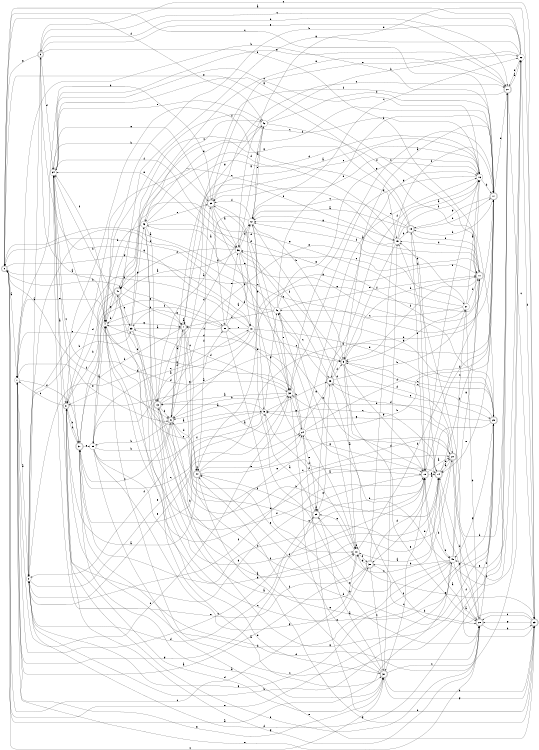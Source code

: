 digraph n38_10 {
__start0 [label="" shape="none"];

rankdir=LR;
size="8,5";

s0 [style="rounded,filled", color="black", fillcolor="white" shape="doublecircle", label="0"];
s1 [style="filled", color="black", fillcolor="white" shape="circle", label="1"];
s2 [style="filled", color="black", fillcolor="white" shape="circle", label="2"];
s3 [style="rounded,filled", color="black", fillcolor="white" shape="doublecircle", label="3"];
s4 [style="filled", color="black", fillcolor="white" shape="circle", label="4"];
s5 [style="filled", color="black", fillcolor="white" shape="circle", label="5"];
s6 [style="rounded,filled", color="black", fillcolor="white" shape="doublecircle", label="6"];
s7 [style="rounded,filled", color="black", fillcolor="white" shape="doublecircle", label="7"];
s8 [style="rounded,filled", color="black", fillcolor="white" shape="doublecircle", label="8"];
s9 [style="rounded,filled", color="black", fillcolor="white" shape="doublecircle", label="9"];
s10 [style="filled", color="black", fillcolor="white" shape="circle", label="10"];
s11 [style="rounded,filled", color="black", fillcolor="white" shape="doublecircle", label="11"];
s12 [style="filled", color="black", fillcolor="white" shape="circle", label="12"];
s13 [style="rounded,filled", color="black", fillcolor="white" shape="doublecircle", label="13"];
s14 [style="rounded,filled", color="black", fillcolor="white" shape="doublecircle", label="14"];
s15 [style="filled", color="black", fillcolor="white" shape="circle", label="15"];
s16 [style="filled", color="black", fillcolor="white" shape="circle", label="16"];
s17 [style="rounded,filled", color="black", fillcolor="white" shape="doublecircle", label="17"];
s18 [style="rounded,filled", color="black", fillcolor="white" shape="doublecircle", label="18"];
s19 [style="rounded,filled", color="black", fillcolor="white" shape="doublecircle", label="19"];
s20 [style="rounded,filled", color="black", fillcolor="white" shape="doublecircle", label="20"];
s21 [style="rounded,filled", color="black", fillcolor="white" shape="doublecircle", label="21"];
s22 [style="filled", color="black", fillcolor="white" shape="circle", label="22"];
s23 [style="rounded,filled", color="black", fillcolor="white" shape="doublecircle", label="23"];
s24 [style="filled", color="black", fillcolor="white" shape="circle", label="24"];
s25 [style="rounded,filled", color="black", fillcolor="white" shape="doublecircle", label="25"];
s26 [style="rounded,filled", color="black", fillcolor="white" shape="doublecircle", label="26"];
s27 [style="filled", color="black", fillcolor="white" shape="circle", label="27"];
s28 [style="rounded,filled", color="black", fillcolor="white" shape="doublecircle", label="28"];
s29 [style="rounded,filled", color="black", fillcolor="white" shape="doublecircle", label="29"];
s30 [style="rounded,filled", color="black", fillcolor="white" shape="doublecircle", label="30"];
s31 [style="rounded,filled", color="black", fillcolor="white" shape="doublecircle", label="31"];
s32 [style="filled", color="black", fillcolor="white" shape="circle", label="32"];
s33 [style="filled", color="black", fillcolor="white" shape="circle", label="33"];
s34 [style="filled", color="black", fillcolor="white" shape="circle", label="34"];
s35 [style="rounded,filled", color="black", fillcolor="white" shape="doublecircle", label="35"];
s36 [style="filled", color="black", fillcolor="white" shape="circle", label="36"];
s37 [style="rounded,filled", color="black", fillcolor="white" shape="doublecircle", label="37"];
s38 [style="rounded,filled", color="black", fillcolor="white" shape="doublecircle", label="38"];
s39 [style="filled", color="black", fillcolor="white" shape="circle", label="39"];
s40 [style="filled", color="black", fillcolor="white" shape="circle", label="40"];
s41 [style="rounded,filled", color="black", fillcolor="white" shape="doublecircle", label="41"];
s42 [style="filled", color="black", fillcolor="white" shape="circle", label="42"];
s43 [style="filled", color="black", fillcolor="white" shape="circle", label="43"];
s44 [style="rounded,filled", color="black", fillcolor="white" shape="doublecircle", label="44"];
s45 [style="filled", color="black", fillcolor="white" shape="circle", label="45"];
s46 [style="filled", color="black", fillcolor="white" shape="circle", label="46"];
s0 -> s1 [label="a"];
s0 -> s7 [label="b"];
s0 -> s31 [label="c"];
s0 -> s42 [label="d"];
s0 -> s45 [label="e"];
s0 -> s6 [label="f"];
s0 -> s40 [label="g"];
s1 -> s2 [label="a"];
s1 -> s17 [label="b"];
s1 -> s19 [label="c"];
s1 -> s32 [label="d"];
s1 -> s6 [label="e"];
s1 -> s37 [label="f"];
s1 -> s31 [label="g"];
s2 -> s3 [label="a"];
s2 -> s33 [label="b"];
s2 -> s17 [label="c"];
s2 -> s25 [label="d"];
s2 -> s32 [label="e"];
s2 -> s20 [label="f"];
s2 -> s45 [label="g"];
s3 -> s4 [label="a"];
s3 -> s21 [label="b"];
s3 -> s23 [label="c"];
s3 -> s34 [label="d"];
s3 -> s21 [label="e"];
s3 -> s11 [label="f"];
s3 -> s0 [label="g"];
s4 -> s5 [label="a"];
s4 -> s41 [label="b"];
s4 -> s16 [label="c"];
s4 -> s14 [label="d"];
s4 -> s1 [label="e"];
s4 -> s34 [label="f"];
s4 -> s7 [label="g"];
s5 -> s6 [label="a"];
s5 -> s26 [label="b"];
s5 -> s37 [label="c"];
s5 -> s10 [label="d"];
s5 -> s4 [label="e"];
s5 -> s2 [label="f"];
s5 -> s46 [label="g"];
s6 -> s7 [label="a"];
s6 -> s39 [label="b"];
s6 -> s37 [label="c"];
s6 -> s44 [label="d"];
s6 -> s29 [label="e"];
s6 -> s15 [label="f"];
s6 -> s29 [label="g"];
s7 -> s7 [label="a"];
s7 -> s8 [label="b"];
s7 -> s44 [label="c"];
s7 -> s6 [label="d"];
s7 -> s10 [label="e"];
s7 -> s10 [label="f"];
s7 -> s42 [label="g"];
s8 -> s9 [label="a"];
s8 -> s37 [label="b"];
s8 -> s1 [label="c"];
s8 -> s31 [label="d"];
s8 -> s28 [label="e"];
s8 -> s15 [label="f"];
s8 -> s28 [label="g"];
s9 -> s10 [label="a"];
s9 -> s11 [label="b"];
s9 -> s29 [label="c"];
s9 -> s20 [label="d"];
s9 -> s28 [label="e"];
s9 -> s36 [label="f"];
s9 -> s19 [label="g"];
s10 -> s1 [label="a"];
s10 -> s11 [label="b"];
s10 -> s0 [label="c"];
s10 -> s10 [label="d"];
s10 -> s25 [label="e"];
s10 -> s30 [label="f"];
s10 -> s46 [label="g"];
s11 -> s12 [label="a"];
s11 -> s26 [label="b"];
s11 -> s36 [label="c"];
s11 -> s15 [label="d"];
s11 -> s44 [label="e"];
s11 -> s9 [label="f"];
s11 -> s6 [label="g"];
s12 -> s13 [label="a"];
s12 -> s9 [label="b"];
s12 -> s22 [label="c"];
s12 -> s19 [label="d"];
s12 -> s42 [label="e"];
s12 -> s35 [label="f"];
s12 -> s5 [label="g"];
s13 -> s10 [label="a"];
s13 -> s14 [label="b"];
s13 -> s20 [label="c"];
s13 -> s12 [label="d"];
s13 -> s27 [label="e"];
s13 -> s6 [label="f"];
s13 -> s38 [label="g"];
s14 -> s10 [label="a"];
s14 -> s15 [label="b"];
s14 -> s32 [label="c"];
s14 -> s20 [label="d"];
s14 -> s45 [label="e"];
s14 -> s16 [label="f"];
s14 -> s37 [label="g"];
s15 -> s16 [label="a"];
s15 -> s18 [label="b"];
s15 -> s8 [label="c"];
s15 -> s4 [label="d"];
s15 -> s9 [label="e"];
s15 -> s16 [label="f"];
s15 -> s12 [label="g"];
s16 -> s6 [label="a"];
s16 -> s17 [label="b"];
s16 -> s35 [label="c"];
s16 -> s35 [label="d"];
s16 -> s19 [label="e"];
s16 -> s25 [label="f"];
s16 -> s32 [label="g"];
s17 -> s9 [label="a"];
s17 -> s18 [label="b"];
s17 -> s0 [label="c"];
s17 -> s21 [label="d"];
s17 -> s14 [label="e"];
s17 -> s41 [label="f"];
s17 -> s18 [label="g"];
s18 -> s12 [label="a"];
s18 -> s17 [label="b"];
s18 -> s12 [label="c"];
s18 -> s19 [label="d"];
s18 -> s0 [label="e"];
s18 -> s11 [label="f"];
s18 -> s41 [label="g"];
s19 -> s20 [label="a"];
s19 -> s45 [label="b"];
s19 -> s31 [label="c"];
s19 -> s17 [label="d"];
s19 -> s18 [label="e"];
s19 -> s14 [label="f"];
s19 -> s34 [label="g"];
s20 -> s14 [label="a"];
s20 -> s21 [label="b"];
s20 -> s6 [label="c"];
s20 -> s26 [label="d"];
s20 -> s4 [label="e"];
s20 -> s22 [label="f"];
s20 -> s5 [label="g"];
s21 -> s22 [label="a"];
s21 -> s2 [label="b"];
s21 -> s23 [label="c"];
s21 -> s2 [label="d"];
s21 -> s45 [label="e"];
s21 -> s7 [label="f"];
s21 -> s34 [label="g"];
s22 -> s0 [label="a"];
s22 -> s4 [label="b"];
s22 -> s3 [label="c"];
s22 -> s23 [label="d"];
s22 -> s35 [label="e"];
s22 -> s21 [label="f"];
s22 -> s41 [label="g"];
s23 -> s15 [label="a"];
s23 -> s24 [label="b"];
s23 -> s28 [label="c"];
s23 -> s36 [label="d"];
s23 -> s10 [label="e"];
s23 -> s46 [label="f"];
s23 -> s28 [label="g"];
s24 -> s10 [label="a"];
s24 -> s17 [label="b"];
s24 -> s16 [label="c"];
s24 -> s4 [label="d"];
s24 -> s25 [label="e"];
s24 -> s17 [label="f"];
s24 -> s34 [label="g"];
s25 -> s5 [label="a"];
s25 -> s19 [label="b"];
s25 -> s20 [label="c"];
s25 -> s25 [label="d"];
s25 -> s26 [label="e"];
s25 -> s44 [label="f"];
s25 -> s1 [label="g"];
s26 -> s13 [label="a"];
s26 -> s27 [label="b"];
s26 -> s46 [label="c"];
s26 -> s22 [label="d"];
s26 -> s29 [label="e"];
s26 -> s9 [label="f"];
s26 -> s16 [label="g"];
s27 -> s16 [label="a"];
s27 -> s28 [label="b"];
s27 -> s46 [label="c"];
s27 -> s11 [label="d"];
s27 -> s41 [label="e"];
s27 -> s12 [label="f"];
s27 -> s9 [label="g"];
s28 -> s19 [label="a"];
s28 -> s23 [label="b"];
s28 -> s4 [label="c"];
s28 -> s14 [label="d"];
s28 -> s1 [label="e"];
s28 -> s29 [label="f"];
s28 -> s14 [label="g"];
s29 -> s30 [label="a"];
s29 -> s5 [label="b"];
s29 -> s9 [label="c"];
s29 -> s44 [label="d"];
s29 -> s0 [label="e"];
s29 -> s0 [label="f"];
s29 -> s45 [label="g"];
s30 -> s13 [label="a"];
s30 -> s28 [label="b"];
s30 -> s31 [label="c"];
s30 -> s19 [label="d"];
s30 -> s34 [label="e"];
s30 -> s17 [label="f"];
s30 -> s10 [label="g"];
s31 -> s25 [label="a"];
s31 -> s23 [label="b"];
s31 -> s28 [label="c"];
s31 -> s15 [label="d"];
s31 -> s32 [label="e"];
s31 -> s44 [label="f"];
s31 -> s23 [label="g"];
s32 -> s13 [label="a"];
s32 -> s6 [label="b"];
s32 -> s17 [label="c"];
s32 -> s33 [label="d"];
s32 -> s2 [label="e"];
s32 -> s35 [label="f"];
s32 -> s24 [label="g"];
s33 -> s7 [label="a"];
s33 -> s34 [label="b"];
s33 -> s1 [label="c"];
s33 -> s31 [label="d"];
s33 -> s21 [label="e"];
s33 -> s19 [label="f"];
s33 -> s43 [label="g"];
s34 -> s8 [label="a"];
s34 -> s35 [label="b"];
s34 -> s16 [label="c"];
s34 -> s32 [label="d"];
s34 -> s42 [label="e"];
s34 -> s36 [label="f"];
s34 -> s11 [label="g"];
s35 -> s36 [label="a"];
s35 -> s1 [label="b"];
s35 -> s21 [label="c"];
s35 -> s32 [label="d"];
s35 -> s34 [label="e"];
s35 -> s38 [label="f"];
s35 -> s14 [label="g"];
s36 -> s37 [label="a"];
s36 -> s40 [label="b"];
s36 -> s26 [label="c"];
s36 -> s12 [label="d"];
s36 -> s34 [label="e"];
s36 -> s41 [label="f"];
s36 -> s19 [label="g"];
s37 -> s31 [label="a"];
s37 -> s24 [label="b"];
s37 -> s34 [label="c"];
s37 -> s22 [label="d"];
s37 -> s38 [label="e"];
s37 -> s8 [label="f"];
s37 -> s39 [label="g"];
s38 -> s12 [label="a"];
s38 -> s28 [label="b"];
s38 -> s7 [label="c"];
s38 -> s32 [label="d"];
s38 -> s36 [label="e"];
s38 -> s4 [label="f"];
s38 -> s33 [label="g"];
s39 -> s4 [label="a"];
s39 -> s6 [label="b"];
s39 -> s40 [label="c"];
s39 -> s19 [label="d"];
s39 -> s23 [label="e"];
s39 -> s24 [label="f"];
s39 -> s29 [label="g"];
s40 -> s39 [label="a"];
s40 -> s2 [label="b"];
s40 -> s9 [label="c"];
s40 -> s29 [label="d"];
s40 -> s38 [label="e"];
s40 -> s0 [label="f"];
s40 -> s3 [label="g"];
s41 -> s31 [label="a"];
s41 -> s8 [label="b"];
s41 -> s7 [label="c"];
s41 -> s8 [label="d"];
s41 -> s33 [label="e"];
s41 -> s13 [label="f"];
s41 -> s4 [label="g"];
s42 -> s12 [label="a"];
s42 -> s22 [label="b"];
s42 -> s43 [label="c"];
s42 -> s17 [label="d"];
s42 -> s43 [label="e"];
s42 -> s29 [label="f"];
s42 -> s36 [label="g"];
s43 -> s13 [label="a"];
s43 -> s39 [label="b"];
s43 -> s30 [label="c"];
s43 -> s16 [label="d"];
s43 -> s35 [label="e"];
s43 -> s14 [label="f"];
s43 -> s17 [label="g"];
s44 -> s8 [label="a"];
s44 -> s17 [label="b"];
s44 -> s44 [label="c"];
s44 -> s19 [label="d"];
s44 -> s24 [label="e"];
s44 -> s35 [label="f"];
s44 -> s23 [label="g"];
s45 -> s0 [label="a"];
s45 -> s30 [label="b"];
s45 -> s27 [label="c"];
s45 -> s8 [label="d"];
s45 -> s12 [label="e"];
s45 -> s28 [label="f"];
s45 -> s11 [label="g"];
s46 -> s43 [label="a"];
s46 -> s17 [label="b"];
s46 -> s7 [label="c"];
s46 -> s2 [label="d"];
s46 -> s32 [label="e"];
s46 -> s11 [label="f"];
s46 -> s16 [label="g"];

}